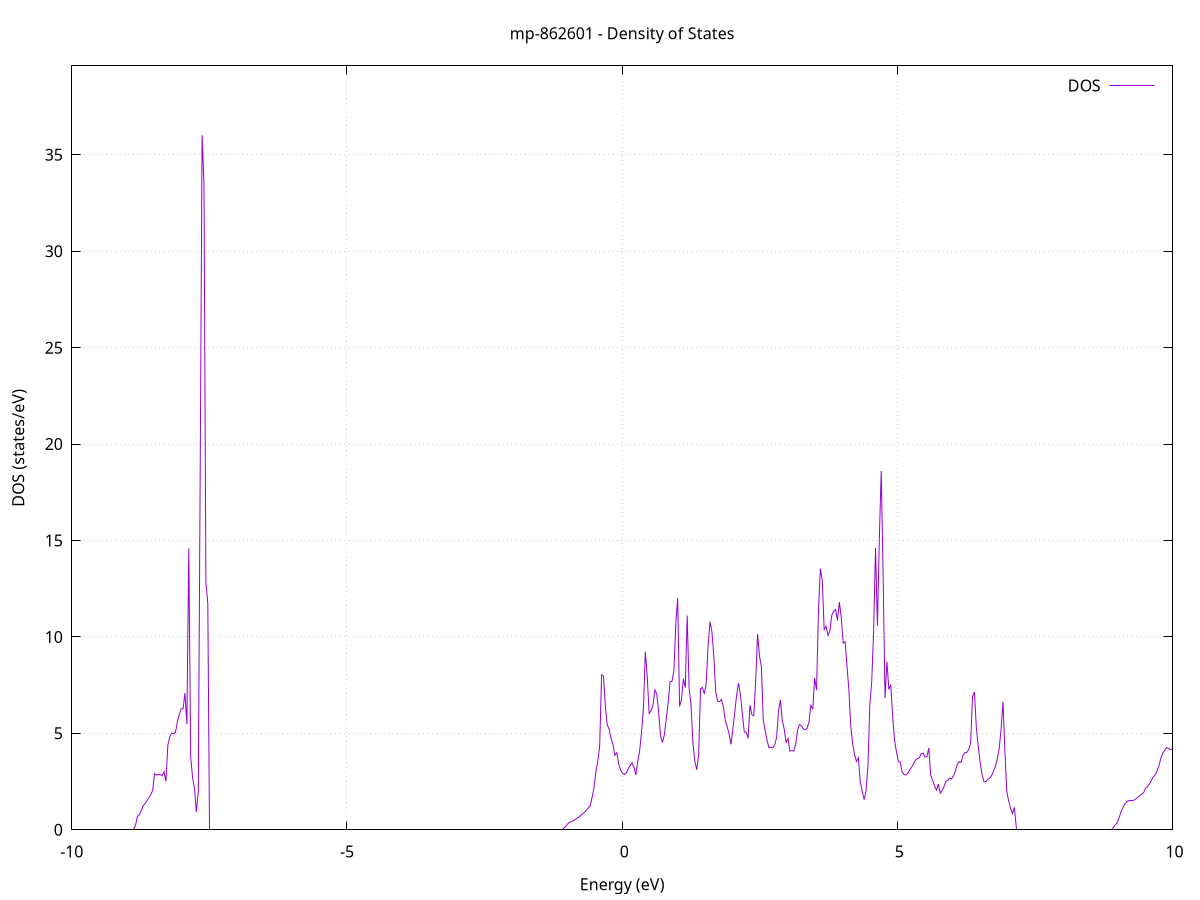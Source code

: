 set title 'mp-862601 - Density of States'
set xlabel 'Energy (eV)'
set ylabel 'DOS (states/eV)'
set grid
set xrange [-10:10]
set yrange [0:39.615]
set xzeroaxis lt -1
set terminal png size 800,600
set output 'mp-862601_dos_gnuplot.png'
plot '-' using 1:2 with lines title 'DOS'
-43.788600 0.000000
-43.754000 0.000000
-43.719500 0.000000
-43.684900 0.000000
-43.650300 0.000000
-43.615800 0.000000
-43.581200 0.000000
-43.546600 0.000000
-43.512100 0.000000
-43.477500 0.000000
-43.442900 0.000000
-43.408400 0.000000
-43.373800 0.000000
-43.339200 0.000000
-43.304700 0.000000
-43.270100 0.000000
-43.235500 0.000000
-43.201000 0.000000
-43.166400 0.000000
-43.131800 0.000000
-43.097300 0.000000
-43.062700 0.000000
-43.028100 0.000000
-42.993600 0.000000
-42.959000 0.000000
-42.924400 0.000000
-42.889900 0.000000
-42.855300 0.000000
-42.820700 0.000000
-42.786200 0.000000
-42.751600 0.000000
-42.717100 0.000000
-42.682500 0.000000
-42.647900 0.000000
-42.613400 0.000000
-42.578800 0.000000
-42.544200 0.000000
-42.509700 0.000000
-42.475100 0.000000
-42.440500 0.000000
-42.406000 0.000000
-42.371400 0.000000
-42.336800 0.000000
-42.302300 0.000000
-42.267700 0.000000
-42.233100 0.000000
-42.198600 0.000000
-42.164000 0.000000
-42.129400 0.000000
-42.094900 0.000000
-42.060300 0.000000
-42.025700 0.000000
-41.991200 0.000000
-41.956600 0.000000
-41.922000 0.000000
-41.887500 0.000000
-41.852900 0.000000
-41.818300 0.000000
-41.783800 0.000000
-41.749200 0.000000
-41.714600 0.000000
-41.680100 0.000000
-41.645500 0.000000
-41.610900 0.000000
-41.576400 0.000000
-41.541800 0.000000
-41.507200 0.000000
-41.472700 0.000000
-41.438100 0.000000
-41.403500 0.000000
-41.369000 0.000000
-41.334400 0.000000
-41.299800 0.000000
-41.265300 0.000000
-41.230700 0.000000
-41.196100 0.000000
-41.161600 0.000000
-41.127000 0.000000
-41.092400 0.000000
-41.057900 0.000000
-41.023300 0.000000
-40.988700 0.000000
-40.954200 0.000000
-40.919600 0.000000
-40.885000 0.000000
-40.850500 0.000000
-40.815900 0.000000
-40.781300 0.000000
-40.746800 0.000000
-40.712200 0.000000
-40.677700 0.000000
-40.643100 1223.592200
-40.608500 0.000000
-40.574000 0.000000
-40.539400 0.000000
-40.504800 0.000000
-40.470300 0.000000
-40.435700 0.000000
-40.401100 0.000000
-40.366600 0.000000
-40.332000 0.000000
-40.297400 0.000000
-40.262900 0.000000
-40.228300 0.000000
-40.193700 0.000000
-40.159200 0.000000
-40.124600 0.000000
-40.090000 0.000000
-40.055500 0.000000
-40.020900 0.000000
-39.986300 0.000000
-39.951800 0.000000
-39.917200 0.000000
-39.882600 0.000000
-39.848100 0.000000
-39.813500 0.000000
-39.778900 0.000000
-39.744400 0.000000
-39.709800 0.000000
-39.675200 0.000000
-39.640700 0.000000
-39.606100 0.000000
-39.571500 0.000000
-39.537000 0.000000
-39.502400 0.000000
-39.467800 0.000000
-39.433300 0.000000
-39.398700 0.000000
-39.364100 0.000000
-39.329600 0.000000
-39.295000 0.000000
-39.260400 0.000000
-39.225900 0.000000
-39.191300 0.000000
-39.156700 0.000000
-39.122200 0.000000
-39.087600 0.000000
-39.053000 0.000000
-39.018500 0.000000
-38.983900 0.000000
-38.949300 0.000000
-38.914800 0.000000
-38.880200 0.000000
-38.845600 0.000000
-38.811100 0.000000
-38.776500 0.000000
-38.741900 0.000000
-38.707400 0.000000
-38.672800 0.000000
-38.638200 0.000000
-38.603700 0.000000
-38.569100 0.000000
-38.534600 0.000000
-38.500000 0.000000
-38.465400 0.000000
-38.430900 0.000000
-38.396300 0.000000
-38.361700 0.000000
-38.327200 0.000000
-38.292600 0.000000
-38.258000 0.000000
-38.223500 0.000000
-38.188900 0.000000
-38.154300 0.000000
-38.119800 0.000000
-38.085200 0.000000
-38.050600 0.000000
-38.016100 0.000000
-37.981500 0.000000
-37.946900 0.000000
-37.912400 0.000000
-37.877800 0.000000
-37.843200 0.000000
-37.808700 0.000000
-37.774100 0.000000
-37.739500 0.000000
-37.705000 0.000000
-37.670400 0.000000
-37.635800 0.000000
-37.601300 0.000000
-37.566700 0.000000
-37.532100 0.000000
-37.497600 0.000000
-37.463000 0.000000
-37.428400 0.000000
-37.393900 0.000000
-37.359300 0.000000
-37.324700 0.000000
-37.290200 0.000000
-37.255600 0.000000
-37.221000 0.000000
-37.186500 0.000000
-37.151900 0.000000
-37.117300 0.000000
-37.082800 0.000000
-37.048200 0.000000
-37.013600 0.000000
-36.979100 0.000000
-36.944500 0.000000
-36.909900 0.000000
-36.875400 0.000000
-36.840800 0.000000
-36.806200 0.000000
-36.771700 0.000000
-36.737100 0.000000
-36.702500 0.000000
-36.668000 0.000000
-36.633400 0.000000
-36.598800 0.000000
-36.564300 0.000000
-36.529700 0.000000
-36.495200 0.000000
-36.460600 0.000000
-36.426000 0.000000
-36.391500 0.000000
-36.356900 0.000000
-36.322300 0.000000
-36.287800 0.000000
-36.253200 0.000000
-36.218600 0.000000
-36.184100 0.000000
-36.149500 0.000000
-36.114900 0.000000
-36.080400 0.000000
-36.045800 0.000000
-36.011200 0.000000
-35.976700 0.000000
-35.942100 0.000000
-35.907500 0.000000
-35.873000 0.000000
-35.838400 0.000000
-35.803800 0.000000
-35.769300 0.000000
-35.734700 0.000000
-35.700100 0.000000
-35.665600 0.000000
-35.631000 0.000000
-35.596400 0.000000
-35.561900 0.000000
-35.527300 0.000000
-35.492700 0.000000
-35.458200 0.000000
-35.423600 0.000000
-35.389000 0.000000
-35.354500 0.000000
-35.319900 0.000000
-35.285300 0.000000
-35.250800 0.000000
-35.216200 0.000000
-35.181600 0.000000
-35.147100 0.000000
-35.112500 0.000000
-35.077900 0.000000
-35.043400 0.000000
-35.008800 0.000000
-34.974200 0.000000
-34.939700 0.000000
-34.905100 0.000000
-34.870500 0.000000
-34.836000 0.000000
-34.801400 0.000000
-34.766800 0.000000
-34.732300 0.000000
-34.697700 0.000000
-34.663100 0.000000
-34.628600 0.000000
-34.594000 0.000000
-34.559400 0.000000
-34.524900 0.000000
-34.490300 0.000000
-34.455800 0.000000
-34.421200 0.000000
-34.386600 0.000000
-34.352100 0.000000
-34.317500 0.000000
-34.282900 0.000000
-34.248400 0.000000
-34.213800 0.000000
-34.179200 0.000000
-34.144700 0.000000
-34.110100 0.000000
-34.075500 0.000000
-34.041000 0.000000
-34.006400 0.000000
-33.971800 0.000000
-33.937300 0.000000
-33.902700 0.000000
-33.868100 0.000000
-33.833600 0.000000
-33.799000 0.000000
-33.764400 0.000000
-33.729900 0.000000
-33.695300 0.000000
-33.660700 0.000000
-33.626200 0.000000
-33.591600 0.000000
-33.557000 0.000000
-33.522500 0.000000
-33.487900 0.000000
-33.453300 0.000000
-33.418800 0.000000
-33.384200 0.000000
-33.349600 0.000000
-33.315100 0.000000
-33.280500 0.000000
-33.245900 0.000000
-33.211400 0.000000
-33.176800 0.000000
-33.142200 0.000000
-33.107700 0.000000
-33.073100 0.000000
-33.038500 0.000000
-33.004000 0.000000
-32.969400 0.000000
-32.934800 0.000000
-32.900300 0.000000
-32.865700 0.000000
-32.831100 0.000000
-32.796600 0.000000
-32.762000 0.000000
-32.727400 0.000000
-32.692900 0.000000
-32.658300 0.000000
-32.623700 0.000000
-32.589200 0.000000
-32.554600 0.000000
-32.520000 0.000000
-32.485500 0.000000
-32.450900 0.000000
-32.416400 0.000000
-32.381800 0.000000
-32.347200 0.000000
-32.312700 0.000000
-32.278100 0.000000
-32.243500 0.000000
-32.209000 0.000000
-32.174400 0.000000
-32.139800 0.000000
-32.105300 0.000000
-32.070700 0.000000
-32.036100 0.000000
-32.001600 0.000000
-31.967000 0.000000
-31.932400 0.000000
-31.897900 0.000000
-31.863300 0.000000
-31.828700 0.000000
-31.794200 0.000000
-31.759600 0.000000
-31.725000 0.000000
-31.690500 0.000000
-31.655900 0.000000
-31.621300 0.000000
-31.586800 0.000000
-31.552200 0.000000
-31.517600 0.000000
-31.483100 0.000000
-31.448500 0.000000
-31.413900 0.000000
-31.379400 0.000000
-31.344800 0.000000
-31.310200 0.000000
-31.275700 0.000000
-31.241100 0.000000
-31.206500 0.000000
-31.172000 0.000000
-31.137400 0.000000
-31.102800 0.000000
-31.068300 0.000000
-31.033700 0.000000
-30.999100 0.000000
-30.964600 0.000000
-30.930000 0.000000
-30.895400 0.000000
-30.860900 0.000000
-30.826300 0.000000
-30.791700 0.000000
-30.757200 0.000000
-30.722600 0.000000
-30.688000 0.000000
-30.653500 0.000000
-30.618900 0.000000
-30.584300 0.000000
-30.549800 0.000000
-30.515200 0.000000
-30.480600 0.000000
-30.446100 0.000000
-30.411500 0.000000
-30.377000 0.000000
-30.342400 0.000000
-30.307800 0.000000
-30.273300 0.000000
-30.238700 0.000000
-30.204100 0.000000
-30.169600 0.000000
-30.135000 0.000000
-30.100400 0.000000
-30.065900 0.000000
-30.031300 0.000000
-29.996700 0.000000
-29.962200 0.000000
-29.927600 0.000000
-29.893000 0.000000
-29.858500 0.000000
-29.823900 0.000000
-29.789300 0.000000
-29.754800 0.000000
-29.720200 0.000000
-29.685600 0.000000
-29.651100 0.000000
-29.616500 0.000000
-29.581900 0.000000
-29.547400 0.000000
-29.512800 0.000000
-29.478200 0.000000
-29.443700 0.000000
-29.409100 0.000000
-29.374500 0.000000
-29.340000 0.000000
-29.305400 0.000000
-29.270800 0.000000
-29.236300 0.000000
-29.201700 0.000000
-29.167100 0.000000
-29.132600 0.000000
-29.098000 0.000000
-29.063400 0.000000
-29.028900 0.000000
-28.994300 0.000000
-28.959700 0.000000
-28.925200 0.000000
-28.890600 0.000000
-28.856000 0.000000
-28.821500 0.000000
-28.786900 0.000000
-28.752300 0.000000
-28.717800 0.000000
-28.683200 0.000000
-28.648600 0.000000
-28.614100 0.000000
-28.579500 0.000000
-28.544900 0.000000
-28.510400 0.000000
-28.475800 0.000000
-28.441200 0.000000
-28.406700 0.000000
-28.372100 0.000000
-28.337500 0.000000
-28.303000 0.000000
-28.268400 0.000000
-28.233900 0.000000
-28.199300 0.000000
-28.164700 0.000000
-28.130200 0.000000
-28.095600 0.000000
-28.061000 0.000000
-28.026500 0.000000
-27.991900 0.000000
-27.957300 0.000000
-27.922800 0.000000
-27.888200 0.000000
-27.853600 0.000000
-27.819100 0.000000
-27.784500 0.000000
-27.749900 0.000000
-27.715400 0.000000
-27.680800 0.000000
-27.646200 0.000000
-27.611700 0.000000
-27.577100 0.000000
-27.542500 0.000000
-27.508000 0.000000
-27.473400 0.000000
-27.438800 0.000000
-27.404300 0.000000
-27.369700 0.000000
-27.335100 0.000000
-27.300600 0.000000
-27.266000 0.000000
-27.231400 0.000000
-27.196900 0.000000
-27.162300 0.000000
-27.127700 0.000000
-27.093200 0.000000
-27.058600 0.000000
-27.024000 0.000000
-26.989500 0.000000
-26.954900 0.000000
-26.920300 0.000000
-26.885800 0.000000
-26.851200 0.000000
-26.816600 0.000000
-26.782100 0.000000
-26.747500 0.000000
-26.712900 0.000000
-26.678400 0.000000
-26.643800 0.000000
-26.609200 0.000000
-26.574700 0.000000
-26.540100 0.000000
-26.505500 0.000000
-26.471000 0.000000
-26.436400 0.000000
-26.401800 0.000000
-26.367300 0.000000
-26.332700 0.000000
-26.298100 0.000000
-26.263600 0.000000
-26.229000 0.000000
-26.194500 0.000000
-26.159900 0.000000
-26.125300 0.000000
-26.090800 0.000000
-26.056200 0.000000
-26.021600 0.000000
-25.987100 0.000000
-25.952500 0.000000
-25.917900 0.000000
-25.883400 0.000000
-25.848800 0.000000
-25.814200 0.000000
-25.779700 0.000000
-25.745100 0.000000
-25.710500 0.000000
-25.676000 0.000000
-25.641400 0.000000
-25.606800 0.000000
-25.572300 0.000000
-25.537700 0.000000
-25.503100 0.000000
-25.468600 0.000000
-25.434000 0.000000
-25.399400 0.000000
-25.364900 0.000000
-25.330300 0.000000
-25.295700 0.000000
-25.261200 0.000000
-25.226600 0.000000
-25.192000 0.000000
-25.157500 0.000000
-25.122900 0.000000
-25.088300 0.000000
-25.053800 0.000000
-25.019200 0.000000
-24.984600 0.000000
-24.950100 0.000000
-24.915500 0.000000
-24.880900 0.000000
-24.846400 0.000000
-24.811800 0.000000
-24.777200 0.000000
-24.742700 0.000000
-24.708100 0.000000
-24.673500 0.000000
-24.639000 0.000000
-24.604400 0.000000
-24.569800 0.000000
-24.535300 0.000000
-24.500700 0.000000
-24.466100 0.000000
-24.431600 0.000000
-24.397000 0.000000
-24.362400 0.000000
-24.327900 0.000000
-24.293300 0.000000
-24.258700 0.000000
-24.224200 0.000000
-24.189600 0.000000
-24.155100 0.000000
-24.120500 0.000000
-24.085900 0.000000
-24.051400 0.000000
-24.016800 0.000000
-23.982200 0.000000
-23.947700 0.000000
-23.913100 0.000000
-23.878500 0.000000
-23.844000 0.000000
-23.809400 0.000000
-23.774800 0.000000
-23.740300 0.000000
-23.705700 0.000000
-23.671100 0.000000
-23.636600 0.000000
-23.602000 0.000000
-23.567400 0.000000
-23.532900 0.000000
-23.498300 0.000000
-23.463700 0.000000
-23.429200 0.000000
-23.394600 0.000000
-23.360000 0.000000
-23.325500 0.000000
-23.290900 0.000000
-23.256300 0.000000
-23.221800 0.000000
-23.187200 0.000000
-23.152600 0.000000
-23.118100 0.000000
-23.083500 0.000000
-23.048900 0.000000
-23.014400 0.000000
-22.979800 0.000000
-22.945200 0.000000
-22.910700 0.000000
-22.876100 0.000000
-22.841500 0.000000
-22.807000 0.000000
-22.772400 0.000000
-22.737800 0.000000
-22.703300 0.000000
-22.668700 0.000000
-22.634100 0.000000
-22.599600 0.000000
-22.565000 0.000000
-22.530400 0.000000
-22.495900 0.000000
-22.461300 0.000000
-22.426700 0.000000
-22.392200 0.000000
-22.357600 0.000000
-22.323000 0.000000
-22.288500 0.000000
-22.253900 0.000000
-22.219300 0.000000
-22.184800 0.000000
-22.150200 0.000000
-22.115700 0.000000
-22.081100 0.000000
-22.046500 0.000000
-22.012000 0.000000
-21.977400 0.000000
-21.942800 0.000000
-21.908300 0.000000
-21.873700 0.000000
-21.839100 0.000000
-21.804600 0.000000
-21.770000 0.000000
-21.735400 0.000000
-21.700900 0.000000
-21.666300 0.000000
-21.631700 0.000000
-21.597200 0.000000
-21.562600 0.000000
-21.528000 0.000000
-21.493500 0.000000
-21.458900 0.000000
-21.424300 0.000000
-21.389800 0.000000
-21.355200 0.000000
-21.320600 0.000000
-21.286100 0.000000
-21.251500 0.000000
-21.216900 0.000000
-21.182400 0.000000
-21.147800 0.000000
-21.113200 0.000000
-21.078700 0.000000
-21.044100 0.000000
-21.009500 0.000000
-20.975000 0.000000
-20.940400 0.000000
-20.905800 0.000000
-20.871300 0.000000
-20.836700 0.000000
-20.802100 0.000000
-20.767600 0.000000
-20.733000 0.000000
-20.698400 0.000000
-20.663900 0.000000
-20.629300 0.000000
-20.594700 0.000000
-20.560200 0.000000
-20.525600 0.000000
-20.491000 0.000000
-20.456500 0.000000
-20.421900 0.000000
-20.387300 0.000000
-20.352800 0.000000
-20.318200 0.000000
-20.283600 0.000000
-20.249100 0.000000
-20.214500 0.000000
-20.179900 0.000000
-20.145400 0.000000
-20.110800 0.000000
-20.076300 0.000000
-20.041700 0.000000
-20.007100 0.000000
-19.972600 0.000000
-19.938000 0.000000
-19.903400 0.000000
-19.868900 0.000000
-19.834300 0.000000
-19.799700 0.000000
-19.765200 0.000000
-19.730600 0.000000
-19.696000 0.000000
-19.661500 0.000000
-19.626900 0.000000
-19.592300 0.000000
-19.557800 0.000000
-19.523200 0.000000
-19.488600 0.000000
-19.454100 0.000000
-19.419500 0.000000
-19.384900 0.000000
-19.350400 0.000000
-19.315800 0.000000
-19.281200 0.000000
-19.246700 0.000000
-19.212100 0.000000
-19.177500 0.000000
-19.143000 0.000000
-19.108400 0.000000
-19.073800 0.000000
-19.039300 0.000000
-19.004700 0.000000
-18.970100 0.000000
-18.935600 0.000000
-18.901000 0.000000
-18.866400 0.000000
-18.831900 0.000000
-18.797300 0.000000
-18.762700 0.000000
-18.728200 0.000000
-18.693600 0.000000
-18.659000 0.000000
-18.624500 0.000000
-18.589900 0.000000
-18.555300 0.000000
-18.520800 0.000000
-18.486200 0.000000
-18.451600 0.000000
-18.417100 0.000000
-18.382500 0.000000
-18.347900 0.000000
-18.313400 0.000000
-18.278800 0.000000
-18.244200 0.000000
-18.209700 0.000000
-18.175100 0.000000
-18.140500 0.000000
-18.106000 0.000000
-18.071400 0.000000
-18.036900 0.000000
-18.002300 0.000000
-17.967700 0.000000
-17.933200 0.000000
-17.898600 0.000000
-17.864000 0.000000
-17.829500 0.000000
-17.794900 0.000000
-17.760300 0.000000
-17.725800 0.000000
-17.691200 0.000000
-17.656600 0.000000
-17.622100 0.000000
-17.587500 0.000000
-17.552900 0.000000
-17.518400 0.000000
-17.483800 0.000000
-17.449200 0.000000
-17.414700 0.000000
-17.380100 0.000000
-17.345500 0.000000
-17.311000 0.000000
-17.276400 0.000000
-17.241800 0.000000
-17.207300 0.000000
-17.172700 0.000000
-17.138100 0.000000
-17.103600 0.000000
-17.069000 0.000000
-17.034400 0.000000
-16.999900 0.000000
-16.965300 0.000000
-16.930700 0.000000
-16.896200 0.000000
-16.861600 0.000000
-16.827000 0.000000
-16.792500 0.000000
-16.757900 0.000000
-16.723300 0.000000
-16.688800 0.000000
-16.654200 0.000000
-16.619600 0.000000
-16.585100 0.000000
-16.550500 0.000000
-16.515900 0.000000
-16.481400 0.000000
-16.446800 0.000000
-16.412200 0.000000
-16.377700 0.000000
-16.343100 0.000000
-16.308500 0.000000
-16.274000 0.000000
-16.239400 0.000000
-16.204800 0.000000
-16.170300 0.000000
-16.135700 0.000000
-16.101100 0.000000
-16.066600 0.000000
-16.032000 0.000000
-15.997400 0.000000
-15.962900 0.000000
-15.928300 0.000000
-15.893800 0.000000
-15.859200 0.000000
-15.824600 0.000000
-15.790100 0.000000
-15.755500 0.000000
-15.720900 0.000000
-15.686400 0.000000
-15.651800 0.000000
-15.617200 0.000000
-15.582700 0.000000
-15.548100 0.000000
-15.513500 0.000000
-15.479000 0.000000
-15.444400 0.000000
-15.409800 0.000000
-15.375300 0.000000
-15.340700 0.000000
-15.306100 0.000000
-15.271600 0.000000
-15.237000 0.000000
-15.202400 0.000000
-15.167900 0.000000
-15.133300 0.000000
-15.098700 0.000000
-15.064200 0.000000
-15.029600 0.000000
-14.995000 0.000000
-14.960500 0.000000
-14.925900 0.000000
-14.891300 0.000000
-14.856800 0.000000
-14.822200 0.000000
-14.787600 0.000000
-14.753100 0.000000
-14.718500 0.000000
-14.683900 0.000000
-14.649400 0.000000
-14.614800 0.000000
-14.580200 0.000000
-14.545700 0.000000
-14.511100 0.000000
-14.476500 0.000000
-14.442000 0.000000
-14.407400 0.000000
-14.372800 0.000000
-14.338300 0.000000
-14.303700 0.000000
-14.269100 0.000000
-14.234600 0.000000
-14.200000 0.000000
-14.165400 0.000000
-14.130900 0.000000
-14.096300 0.000000
-14.061700 0.000000
-14.027200 0.000000
-13.992600 0.000000
-13.958000 0.000000
-13.923500 0.000000
-13.888900 0.000000
-13.854400 0.000000
-13.819800 0.000000
-13.785200 0.000000
-13.750700 0.000000
-13.716100 0.000000
-13.681500 0.000000
-13.647000 0.000000
-13.612400 0.000000
-13.577800 0.000000
-13.543300 0.000000
-13.508700 0.000000
-13.474100 0.000000
-13.439600 0.000000
-13.405000 0.000000
-13.370400 0.000000
-13.335900 0.000000
-13.301300 0.000000
-13.266700 0.000000
-13.232200 0.000000
-13.197600 0.000000
-13.163000 0.000000
-13.128500 0.000000
-13.093900 0.000000
-13.059300 0.000000
-13.024800 0.000000
-12.990200 0.000000
-12.955600 0.000000
-12.921100 0.000000
-12.886500 0.000000
-12.851900 0.000000
-12.817400 0.000000
-12.782800 0.000000
-12.748200 0.000000
-12.713700 0.000000
-12.679100 0.000000
-12.644500 0.000000
-12.610000 0.000000
-12.575400 0.000000
-12.540800 0.000000
-12.506300 0.000000
-12.471700 0.000000
-12.437100 0.000000
-12.402600 0.000000
-12.368000 0.000000
-12.333400 0.000000
-12.298900 0.000000
-12.264300 0.000000
-12.229700 0.000000
-12.195200 0.000000
-12.160600 0.000000
-12.126000 0.000000
-12.091500 0.000000
-12.056900 0.000000
-12.022300 0.000000
-11.987800 0.000000
-11.953200 0.000000
-11.918600 0.000000
-11.884100 0.000000
-11.849500 0.000000
-11.815000 0.000000
-11.780400 0.000000
-11.745800 0.000000
-11.711300 0.000000
-11.676700 0.000000
-11.642100 0.000000
-11.607600 0.000000
-11.573000 0.000000
-11.538400 0.000000
-11.503900 0.000000
-11.469300 0.000000
-11.434700 0.000000
-11.400200 0.000000
-11.365600 0.000000
-11.331000 0.000000
-11.296500 0.000000
-11.261900 0.000000
-11.227300 0.000000
-11.192800 0.000000
-11.158200 0.000000
-11.123600 0.000000
-11.089100 0.000000
-11.054500 0.000000
-11.019900 0.000000
-10.985400 0.000000
-10.950800 0.000000
-10.916200 0.000000
-10.881700 0.000000
-10.847100 0.000000
-10.812500 0.000000
-10.778000 0.000000
-10.743400 0.000000
-10.708800 0.000000
-10.674300 0.000000
-10.639700 0.000000
-10.605100 0.000000
-10.570600 0.000000
-10.536000 0.000000
-10.501400 0.000000
-10.466900 0.000000
-10.432300 0.000000
-10.397700 0.000000
-10.363200 0.000000
-10.328600 0.000000
-10.294000 0.000000
-10.259500 0.000000
-10.224900 0.000000
-10.190300 0.000000
-10.155800 0.000000
-10.121200 0.000000
-10.086600 0.000000
-10.052100 0.000000
-10.017500 0.000000
-9.982900 0.000000
-9.948400 0.000000
-9.913800 0.000000
-9.879200 0.000000
-9.844700 0.000000
-9.810100 0.000000
-9.775600 0.000000
-9.741000 0.000000
-9.706400 0.000000
-9.671900 0.000000
-9.637300 0.000000
-9.602700 0.000000
-9.568200 0.000000
-9.533600 0.000000
-9.499000 0.000000
-9.464500 0.000000
-9.429900 0.000000
-9.395300 0.000000
-9.360800 0.000000
-9.326200 0.000000
-9.291600 0.000000
-9.257100 0.000000
-9.222500 0.000000
-9.187900 0.000000
-9.153400 0.000000
-9.118800 0.000000
-9.084200 0.000000
-9.049700 0.000000
-9.015100 0.000000
-8.980500 0.000000
-8.946000 0.000000
-8.911400 0.000000
-8.876800 0.000000
-8.842300 0.234300
-8.807700 0.688700
-8.773100 0.782500
-8.738600 0.988500
-8.704000 1.239900
-8.669400 1.358500
-8.634900 1.498800
-8.600300 1.662300
-8.565700 1.824900
-8.531200 2.030800
-8.496600 2.908900
-8.462000 2.830600
-8.427500 2.872200
-8.392900 2.871700
-8.358300 2.799100
-8.323800 3.010600
-8.289200 2.507800
-8.254600 4.383400
-8.220100 4.819600
-8.185500 5.006800
-8.150900 4.980500
-8.116400 5.061000
-8.081800 5.579900
-8.047200 5.977800
-8.012700 6.270900
-7.978100 6.278500
-7.943500 7.090400
-7.909000 5.479600
-7.874400 14.590500
-7.839800 3.796300
-7.805300 2.706900
-7.770700 2.143000
-7.736200 0.928000
-7.701600 1.984400
-7.667000 18.475400
-7.632500 36.013500
-7.597900 33.482400
-7.563300 12.835300
-7.528800 11.754200
-7.494200 0.000000
-7.459600 0.000000
-7.425100 0.000000
-7.390500 0.000000
-7.355900 0.000000
-7.321400 0.000000
-7.286800 0.000000
-7.252200 0.000000
-7.217700 0.000000
-7.183100 0.000000
-7.148500 0.000000
-7.114000 0.000000
-7.079400 0.000000
-7.044800 0.000000
-7.010300 0.000000
-6.975700 0.000000
-6.941100 0.000000
-6.906600 0.000000
-6.872000 0.000000
-6.837400 0.000000
-6.802900 0.000000
-6.768300 0.000000
-6.733700 0.000000
-6.699200 0.000000
-6.664600 0.000000
-6.630000 0.000000
-6.595500 0.000000
-6.560900 0.000000
-6.526300 0.000000
-6.491800 0.000000
-6.457200 0.000000
-6.422600 0.000000
-6.388100 0.000000
-6.353500 0.000000
-6.318900 0.000000
-6.284400 0.000000
-6.249800 0.000000
-6.215200 0.000000
-6.180700 0.000000
-6.146100 0.000000
-6.111500 0.000000
-6.077000 0.000000
-6.042400 0.000000
-6.007800 0.000000
-5.973300 0.000000
-5.938700 0.000000
-5.904100 0.000000
-5.869600 0.000000
-5.835000 0.000000
-5.800400 0.000000
-5.765900 0.000000
-5.731300 0.000000
-5.696700 0.000000
-5.662200 0.000000
-5.627600 0.000000
-5.593100 0.000000
-5.558500 0.000000
-5.523900 0.000000
-5.489400 0.000000
-5.454800 0.000000
-5.420200 0.000000
-5.385700 0.000000
-5.351100 0.000000
-5.316500 0.000000
-5.282000 0.000000
-5.247400 0.000000
-5.212800 0.000000
-5.178300 0.000000
-5.143700 0.000000
-5.109100 0.000000
-5.074600 0.000000
-5.040000 0.000000
-5.005400 0.000000
-4.970900 0.000000
-4.936300 0.000000
-4.901700 0.000000
-4.867200 0.000000
-4.832600 0.000000
-4.798000 0.000000
-4.763500 0.000000
-4.728900 0.000000
-4.694300 0.000000
-4.659800 0.000000
-4.625200 0.000000
-4.590600 0.000000
-4.556100 0.000000
-4.521500 0.000000
-4.486900 0.000000
-4.452400 0.000000
-4.417800 0.000000
-4.383200 0.000000
-4.348700 0.000000
-4.314100 0.000000
-4.279500 0.000000
-4.245000 0.000000
-4.210400 0.000000
-4.175800 0.000000
-4.141300 0.000000
-4.106700 0.000000
-4.072100 0.000000
-4.037600 0.000000
-4.003000 0.000000
-3.968400 0.000000
-3.933900 0.000000
-3.899300 0.000000
-3.864700 0.000000
-3.830200 0.000000
-3.795600 0.000000
-3.761000 0.000000
-3.726500 0.000000
-3.691900 0.000000
-3.657300 0.000000
-3.622800 0.000000
-3.588200 0.000000
-3.553700 0.000000
-3.519100 0.000000
-3.484500 0.000000
-3.450000 0.000000
-3.415400 0.000000
-3.380800 0.000000
-3.346300 0.000000
-3.311700 0.000000
-3.277100 0.000000
-3.242600 0.000000
-3.208000 0.000000
-3.173400 0.000000
-3.138900 0.000000
-3.104300 0.000000
-3.069700 0.000000
-3.035200 0.000000
-3.000600 0.000000
-2.966000 0.000000
-2.931500 0.000000
-2.896900 0.000000
-2.862300 0.000000
-2.827800 0.000000
-2.793200 0.000000
-2.758600 0.000000
-2.724100 0.000000
-2.689500 0.000000
-2.654900 0.000000
-2.620400 0.000000
-2.585800 0.000000
-2.551200 0.000000
-2.516700 0.000000
-2.482100 0.000000
-2.447500 0.000000
-2.413000 0.000000
-2.378400 0.000000
-2.343800 0.000000
-2.309300 0.000000
-2.274700 0.000000
-2.240100 0.000000
-2.205600 0.000000
-2.171000 0.000000
-2.136400 0.000000
-2.101900 0.000000
-2.067300 0.000000
-2.032700 0.000000
-1.998200 0.000000
-1.963600 0.000000
-1.929000 0.000000
-1.894500 0.000000
-1.859900 0.000000
-1.825300 0.000000
-1.790800 0.000000
-1.756200 0.000000
-1.721600 0.000000
-1.687100 0.000000
-1.652500 0.000000
-1.617900 0.000000
-1.583400 0.000000
-1.548800 0.000000
-1.514300 0.000000
-1.479700 0.000000
-1.445100 0.000000
-1.410600 0.000000
-1.376000 0.000000
-1.341400 0.000000
-1.306900 0.000000
-1.272300 0.000000
-1.237700 0.000000
-1.203200 0.000000
-1.168600 0.000000
-1.134000 0.000000
-1.099500 0.006400
-1.064900 0.064200
-1.030300 0.164400
-0.995800 0.287100
-0.961200 0.380900
-0.926600 0.424600
-0.892100 0.465000
-0.857500 0.527100
-0.822900 0.595200
-0.788400 0.661200
-0.753800 0.737100
-0.719200 0.825000
-0.684700 0.906200
-0.650100 1.017600
-0.615500 1.135300
-0.581000 1.240700
-0.546400 1.671900
-0.511800 2.166400
-0.477300 2.995000
-0.442700 3.549500
-0.408100 4.364600
-0.373600 8.031800
-0.339000 7.974400
-0.304400 6.385700
-0.269900 5.439600
-0.235300 5.204900
-0.200700 4.731900
-0.166200 4.422400
-0.131600 3.861600
-0.097000 3.997800
-0.062500 3.422000
-0.027900 3.107000
0.006700 2.920300
0.041200 2.875300
0.075800 2.947100
0.110400 3.178400
0.144900 3.324300
0.179500 3.479800
0.214100 3.259600
0.248600 2.841300
0.283200 3.539800
0.317800 4.091600
0.352300 5.078700
0.386900 6.285600
0.421500 9.238500
0.456000 7.931800
0.490600 6.034200
0.525100 6.172900
0.559700 6.449000
0.594300 7.247300
0.628800 7.050800
0.663400 6.101200
0.698000 4.865900
0.732500 4.531400
0.767100 4.929700
0.801700 5.743400
0.836200 6.591100
0.870800 7.681300
0.905400 7.697300
0.939900 8.234900
0.974500 10.662100
1.009100 12.006800
1.043600 6.397000
1.078200 6.772400
1.112800 7.834800
1.147300 7.373000
1.181900 11.117100
1.216500 7.359700
1.251000 6.487900
1.285600 4.516400
1.320200 3.555400
1.354700 3.114800
1.389300 3.848900
1.423900 7.310900
1.458400 7.382200
1.493000 7.044300
1.527600 7.597600
1.562100 9.587800
1.596700 10.798400
1.631300 10.265200
1.665800 9.002900
1.700400 7.169700
1.735000 6.661700
1.769500 6.638600
1.804100 6.761700
1.838700 6.377200
1.873200 5.686400
1.907800 5.354300
1.942400 4.978500
1.976900 4.433800
2.011500 5.221400
2.046100 6.095000
2.080600 6.991000
2.115200 7.600500
2.149800 6.995000
2.184300 6.036300
2.218900 5.075300
2.253500 5.052900
2.288000 4.740500
2.322600 6.464700
2.357200 5.965600
2.391700 5.912900
2.426300 7.739700
2.460900 10.144500
2.495400 9.011400
2.530000 8.478800
2.564500 5.696900
2.599100 5.122900
2.633700 4.619600
2.668200 4.264100
2.702800 4.283400
2.737400 4.252300
2.771900 4.400800
2.806500 4.775300
2.841100 6.172500
2.875600 6.734100
2.910200 5.652700
2.944800 5.226600
2.979300 4.526400
3.013900 4.728400
3.048500 4.079200
3.083000 4.104800
3.117600 4.078600
3.152200 4.410200
3.186700 5.152600
3.221300 5.454100
3.255900 5.405100
3.290400 5.242600
3.325000 5.178900
3.359600 5.269900
3.394100 5.565800
3.428700 6.448800
3.463300 6.249200
3.497800 7.873800
3.532400 7.240300
3.567000 11.338600
3.601500 13.550000
3.636100 12.962800
3.670700 10.388100
3.705200 10.547300
3.739800 10.086500
3.774400 10.320500
3.808900 11.122400
3.843500 11.342900
3.878100 11.428500
3.912600 10.860700
3.947200 11.809500
3.981800 10.996700
4.016300 9.679000
4.050900 9.753800
4.085500 8.504700
4.120000 7.229600
4.154600 5.350200
4.189200 4.443900
4.223700 3.879500
4.258300 3.542900
4.292900 3.738000
4.327400 2.452000
4.362000 2.003600
4.396600 1.563400
4.431100 2.011800
4.465700 3.283700
4.500300 6.474100
4.534800 7.685700
4.569400 10.292300
4.604000 14.608000
4.638500 10.578200
4.673100 15.070900
4.707600 18.610000
4.742200 13.126900
4.776800 6.828100
4.811300 8.709200
4.845900 7.283200
4.880500 7.526900
4.915000 5.887400
4.949600 4.659400
4.984200 4.041900
5.018700 3.534500
5.053300 3.509000
5.087900 2.994300
5.122400 2.858800
5.157000 2.845900
5.191600 2.932300
5.226100 3.111300
5.260700 3.250800
5.295300 3.417800
5.329800 3.607000
5.364400 3.684800
5.399000 3.731700
5.433500 3.942600
5.468100 3.971900
5.502700 3.772500
5.537200 3.797500
5.571800 4.240800
5.606400 2.826700
5.640900 2.567100
5.675500 2.275500
5.710100 2.063300
5.744600 2.378000
5.779200 1.892400
5.813800 2.035500
5.848300 2.242700
5.882900 2.502100
5.917500 2.570300
5.952000 2.678000
5.986600 2.639000
6.021200 2.808300
6.055700 3.038100
6.090300 3.406400
6.124900 3.537100
6.159400 3.497300
6.194000 3.867400
6.228600 4.000000
6.263100 4.010800
6.297700 4.161700
6.332300 4.504700
6.366800 6.900200
6.401400 7.142600
6.436000 5.290700
6.470500 4.300200
6.505100 3.498100
6.539700 2.869900
6.574200 2.500500
6.608800 2.492500
6.643400 2.605200
6.677900 2.679200
6.712500 2.806000
6.747000 3.026200
6.781600 3.289100
6.816200 3.662200
6.850700 4.195400
6.885300 5.219100
6.919900 6.644400
6.954400 4.080000
6.989000 1.972400
7.023600 1.490900
7.058100 1.113600
7.092700 0.838600
7.127300 1.162100
7.161800 0.000000
7.196400 0.000000
7.231000 0.000000
7.265500 0.000000
7.300100 0.000000
7.334700 0.000000
7.369200 0.000000
7.403800 0.000000
7.438400 0.000000
7.472900 0.000000
7.507500 0.000000
7.542100 0.000000
7.576600 0.000000
7.611200 0.000000
7.645800 0.000000
7.680300 0.000000
7.714900 0.000000
7.749500 0.000000
7.784000 0.000000
7.818600 0.000000
7.853200 0.000000
7.887700 0.000000
7.922300 0.000000
7.956900 0.000000
7.991400 0.000000
8.026000 0.000000
8.060600 0.000000
8.095100 0.000000
8.129700 0.000000
8.164300 0.000000
8.198800 0.000000
8.233400 0.000000
8.268000 0.000000
8.302500 0.000000
8.337100 0.000000
8.371700 0.000000
8.406200 0.000000
8.440800 0.000000
8.475400 0.000000
8.509900 0.000000
8.544500 0.000000
8.579100 0.000000
8.613600 0.000000
8.648200 0.000000
8.682800 0.000000
8.717300 0.000000
8.751900 0.000000
8.786400 0.000000
8.821000 0.000000
8.855600 0.000000
8.890100 0.000000
8.924700 0.101800
8.959300 0.261900
8.993800 0.364900
9.028400 0.613200
9.063000 0.922400
9.097500 1.134600
9.132100 1.332100
9.166700 1.441100
9.201200 1.506000
9.235800 1.519200
9.270400 1.505200
9.304900 1.545900
9.339500 1.609100
9.374100 1.693400
9.408600 1.782100
9.443200 1.844100
9.477800 1.932600
9.512300 2.168200
9.546900 2.247200
9.581500 2.377400
9.616000 2.560800
9.650600 2.743600
9.685200 2.847000
9.719700 3.053200
9.754300 3.323000
9.788900 3.712600
9.823400 3.985500
9.858000 4.111600
9.892600 4.263000
9.927100 4.223600
9.961700 4.146200
9.996300 4.212400
10.030800 4.183800
10.065400 4.114800
10.100000 4.059200
10.134500 3.990400
10.169100 3.542500
10.203700 3.636200
10.238200 3.590300
10.272800 3.444000
10.307400 2.949900
10.341900 2.973700
10.376500 2.999400
10.411100 3.098600
10.445600 3.153300
10.480200 3.222500
10.514800 3.341700
10.549300 3.494400
10.583900 3.643500
10.618500 3.689200
10.653000 3.743700
10.687600 4.093400
10.722200 4.474500
10.756700 4.958200
10.791300 5.832900
10.825800 6.978900
10.860400 6.836500
10.895000 6.133700
10.929500 5.269300
10.964100 4.987000
10.998700 4.958800
11.033200 4.406400
11.067800 4.070100
11.102400 3.882000
11.136900 3.547200
11.171500 3.438000
11.206100 3.475200
11.240600 3.462100
11.275200 3.397500
11.309800 3.382400
11.344300 3.362100
11.378900 3.369800
11.413500 3.586700
11.448000 3.807400
11.482600 3.628600
11.517200 3.950200
11.551700 4.360200
11.586300 5.421000
11.620900 4.571800
11.655400 4.806800
11.690000 5.405100
11.724600 5.382500
11.759100 5.497600
11.793700 5.582100
11.828300 5.690000
11.862800 5.760100
11.897400 5.787000
11.932000 6.364500
11.966500 6.113000
12.001100 5.034400
12.035700 4.684200
12.070200 4.192800
12.104800 4.166900
12.139400 4.195100
12.173900 4.299400
12.208500 3.886400
12.243100 3.967500
12.277600 4.051600
12.312200 4.717900
12.346800 5.511500
12.381300 6.656400
12.415900 7.875400
12.450500 8.502100
12.485000 8.386600
12.519600 8.147900
12.554200 7.840300
12.588700 7.863700
12.623300 7.748100
12.657900 8.374500
12.692400 7.211700
12.727000 6.383000
12.761600 5.526400
12.796100 5.156200
12.830700 5.029800
12.865200 5.355000
12.899800 5.526600
12.934400 6.009600
12.968900 8.043700
13.003500 6.950700
13.038100 7.192400
13.072600 6.631200
13.107200 6.240500
13.141800 6.487100
13.176300 6.296100
13.210900 5.962300
13.245500 5.726300
13.280000 5.252800
13.314600 4.753600
13.349200 4.469600
13.383700 4.359800
13.418300 4.601500
13.452900 4.906300
13.487400 5.074200
13.522000 5.108800
13.556600 5.323000
13.591100 4.427900
13.625700 4.107600
13.660300 3.938900
13.694800 3.923200
13.729400 4.340400
13.764000 4.577100
13.798500 4.798100
13.833100 4.848400
13.867700 4.629000
13.902200 4.800600
13.936800 5.243700
13.971400 5.355600
14.005900 5.008600
14.040500 4.687700
14.075100 4.846800
14.109600 5.413100
14.144200 5.553900
14.178800 6.550700
14.213300 6.122000
14.247900 5.824400
14.282500 5.667200
14.317000 6.971700
14.351600 7.248700
14.386200 6.734700
14.420700 6.182700
14.455300 5.708700
14.489900 5.624200
14.524400 5.432000
14.559000 5.228700
14.593600 4.839100
14.628100 4.369700
14.662700 4.088600
14.697300 3.549700
14.731800 3.396500
14.766400 3.180000
14.801000 2.893300
14.835500 2.632300
14.870100 2.555800
14.904600 2.608600
14.939200 2.671200
14.973800 2.842000
15.008300 3.081300
15.042900 3.364100
15.077500 3.581800
15.112000 3.791600
15.146600 4.416500
15.181200 4.253600
15.215700 4.239800
15.250300 4.302600
15.284900 3.948000
15.319400 3.915500
15.354000 4.377900
15.388600 4.180500
15.423100 3.809500
15.457700 3.809300
15.492300 4.109400
15.526800 4.501500
15.561400 4.905400
15.596000 5.224500
15.630500 5.220000
15.665100 5.084500
15.699700 5.227700
15.734200 5.129300
15.768800 4.606800
15.803400 4.509700
15.837900 4.492700
15.872500 4.455100
15.907100 4.448800
15.941600 4.429000
15.976200 4.607000
16.010800 4.353400
16.045300 4.357700
16.079900 4.332600
16.114500 4.320000
16.149000 4.370200
16.183600 4.458600
16.218200 4.660300
16.252700 4.783600
16.287300 4.967600
16.321900 5.379300
16.356400 5.785200
16.391000 6.139100
16.425600 6.637600
16.460100 6.287100
16.494700 6.697800
16.529300 6.652800
16.563800 5.678100
16.598400 4.674300
16.633000 4.351200
16.667500 4.212400
16.702100 4.295800
16.736700 4.541000
16.771200 5.043200
16.805800 5.751700
16.840400 6.021200
16.874900 6.402300
16.909500 6.758000
16.944100 6.980500
16.978600 6.915000
17.013200 6.606300
17.047700 7.925000
17.082300 6.737800
17.116900 5.806000
17.151400 5.954000
17.186000 6.581700
17.220600 6.760000
17.255100 6.238700
17.289700 6.078400
17.324300 5.956800
17.358800 6.001700
17.393400 5.963200
17.428000 5.293200
17.462500 4.828900
17.497100 4.996600
17.531700 4.905200
17.566200 5.234000
17.600800 5.605600
17.635400 5.927600
17.669900 6.926800
17.704500 5.592700
17.739100 4.850200
17.773600 4.668100
17.808200 4.649700
17.842800 4.926400
17.877300 5.413300
17.911900 5.198400
17.946500 5.068200
17.981000 4.506900
18.015600 4.401500
18.050200 4.362300
18.084700 4.083200
18.119300 3.772700
18.153900 3.773900
18.188400 3.919600
18.223000 4.085300
18.257600 4.288300
18.292100 5.040200
18.326700 5.561600
18.361300 5.820400
18.395800 10.253700
18.430400 5.601900
18.465000 5.576900
18.499500 5.375800
18.534100 5.165600
18.568700 4.927400
18.603200 4.848500
18.637800 5.192400
18.672400 4.775000
18.706900 4.492500
18.741500 4.429500
18.776100 4.834000
18.810600 5.028200
18.845200 4.674300
18.879800 4.809400
18.914300 5.020600
18.948900 5.327200
18.983500 5.526800
19.018000 5.875200
19.052600 5.883300
19.087100 5.899900
19.121700 5.393700
19.156300 5.817400
19.190800 6.158600
19.225400 6.590500
19.260000 6.280300
19.294500 6.390100
19.329100 6.824500
19.363700 6.482000
19.398200 6.334600
19.432800 6.625900
19.467400 6.798700
19.501900 6.028600
19.536500 6.038300
19.571100 6.452200
19.605600 6.121100
19.640200 5.761400
19.674800 5.815500
19.709300 6.131500
19.743900 6.419400
19.778500 6.612700
19.813000 6.848200
19.847600 7.378300
19.882200 8.566400
19.916700 7.612000
19.951300 6.887700
19.985900 6.323300
20.020400 6.088200
20.055000 5.940600
20.089600 5.978700
20.124100 6.221400
20.158700 6.410200
20.193300 6.603600
20.227800 6.518900
20.262400 6.297400
20.297000 6.099300
20.331500 6.206400
20.366100 6.277300
20.400700 6.329900
20.435200 6.303400
20.469800 6.223900
20.504400 6.433800
20.538900 6.564500
20.573500 6.316900
20.608100 6.272600
20.642600 5.712100
20.677200 5.367700
20.711800 5.409800
20.746300 6.092000
20.780900 6.567400
20.815500 6.349200
20.850000 6.692900
20.884600 6.239900
20.919200 5.761500
20.953700 5.151900
20.988300 4.632300
21.022900 4.609600
21.057400 4.895800
21.092000 5.861100
21.126500 5.691900
21.161100 5.921700
21.195700 6.486300
21.230200 6.543700
21.264800 6.186100
21.299400 5.666700
21.333900 5.436000
21.368500 5.091300
21.403100 4.837900
21.437600 4.160400
21.472200 3.545500
21.506800 3.062400
21.541300 2.848900
21.575900 2.745700
21.610500 2.687400
21.645000 2.808400
21.679600 3.200700
21.714200 3.506300
21.748700 3.716400
21.783300 3.859700
21.817900 3.135700
21.852400 3.125800
21.887000 2.435800
21.921600 0.739800
21.956100 0.524900
21.990700 0.283300
22.025300 0.223300
22.059800 0.168500
22.094400 0.119100
22.129000 0.075000
22.163500 0.036200
22.198100 0.002800
22.232700 0.000000
22.267200 0.000000
22.301800 0.000000
22.336400 0.000000
22.370900 0.000000
22.405500 0.000000
22.440100 0.000000
22.474600 0.000000
22.509200 0.000000
22.543800 0.000000
22.578300 0.000000
22.612900 0.000000
22.647500 0.000000
22.682000 0.000000
22.716600 0.000000
22.751200 0.000000
22.785700 0.000000
22.820300 0.000000
22.854900 0.000000
22.889400 0.000000
22.924000 0.000000
22.958600 0.000000
22.993100 0.000000
23.027700 0.000000
23.062300 0.000000
23.096800 0.000000
23.131400 0.000000
23.165900 0.000000
23.200500 0.000000
23.235100 0.000000
23.269600 0.000000
23.304200 0.000000
23.338800 0.000000
23.373300 0.000000
23.407900 0.000000
23.442500 0.000000
23.477000 0.000000
23.511600 0.000000
23.546200 0.000000
23.580700 0.000000
23.615300 0.000000
23.649900 0.000000
23.684400 0.000000
23.719000 0.000000
23.753600 0.000000
23.788100 0.000000
23.822700 0.000000
23.857300 0.000000
23.891800 0.000000
23.926400 0.000000
23.961000 0.000000
23.995500 0.000000
24.030100 0.000000
24.064700 0.000000
24.099200 0.000000
24.133800 0.000000
24.168400 0.000000
24.202900 0.000000
24.237500 0.000000
24.272100 0.000000
24.306600 0.000000
24.341200 0.000000
24.375800 0.000000
24.410300 0.000000
24.444900 0.000000
24.479500 0.000000
24.514000 0.000000
24.548600 0.000000
24.583200 0.000000
24.617700 0.000000
24.652300 0.000000
24.686900 0.000000
24.721400 0.000000
24.756000 0.000000
24.790600 0.000000
24.825100 0.000000
24.859700 0.000000
24.894300 0.000000
24.928800 0.000000
24.963400 0.000000
24.998000 0.000000
25.032500 0.000000
25.067100 0.000000
25.101700 0.000000
25.136200 0.000000
25.170800 0.000000
25.205300 0.000000
25.239900 0.000000
25.274500 0.000000
25.309000 0.000000
25.343600 0.000000
e
